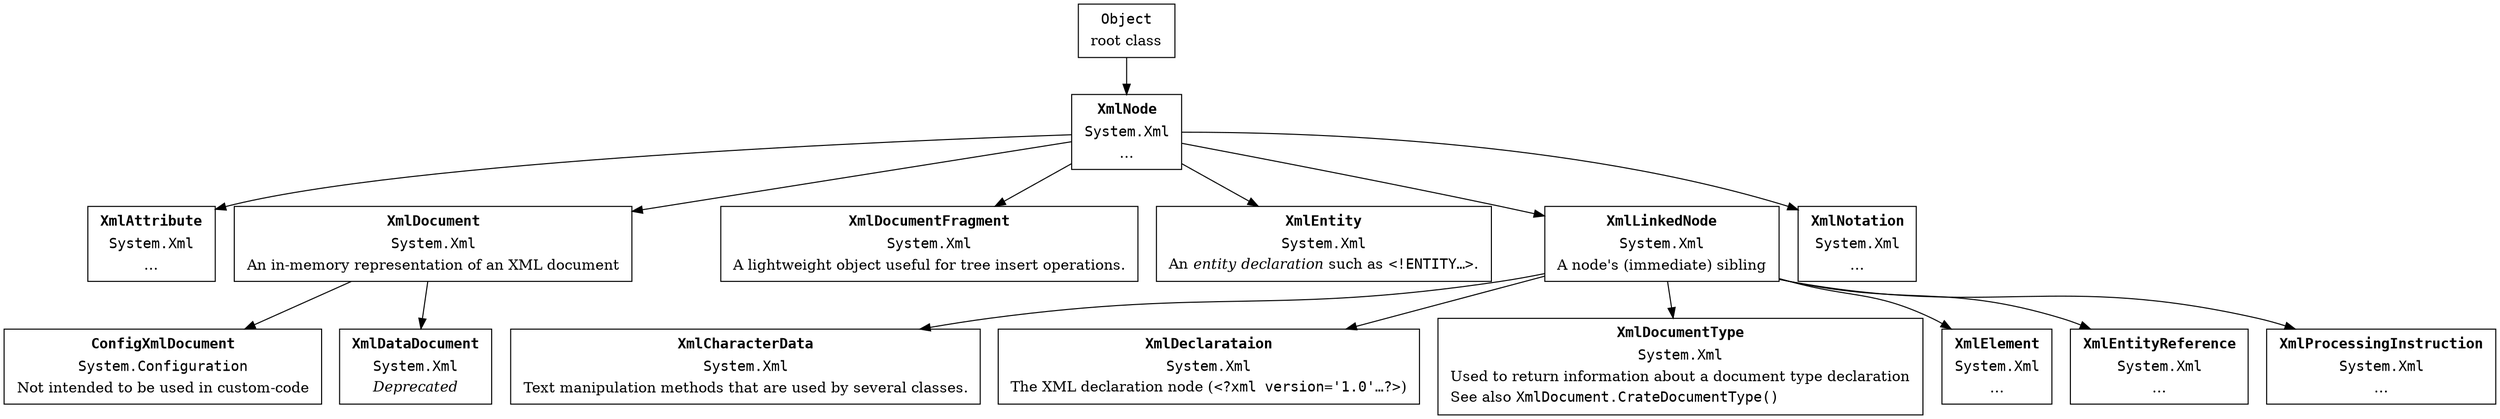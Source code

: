 digraph hierarchy {

   node [ shape=box ]

   System_Object[ label=< <table border="0"><tr><td align="text"><font face="Courier">Object</font></td></tr><tr><td align="text">root class<br align="left"/></td></tr></table> > ];

   System_Xml_XmlNode [ label=< <table border="0"> // {
        <tr><td align="text"><font face="Courier"><b>XmlNode</b></font></td></tr>
        <tr><td><font face="Courier">System.Xml</font></td></tr>
        <tr><td align="text">…</td></tr></table> > ];

   System_Object -> System_Xml_XmlNode

   System_Xml_XmlAttribute [ label=< <table border="0"> // {
        <tr><td align="text"><font face="Courier"><b>XmlAttribute</b></font></td></tr>
        <tr><td><font face="Courier">System.Xml</font></td></tr>
        <tr><td align="text">…</td></tr></table> > ];

   System_Xml_XmlDocument [ label=< <table border="0"> // {
        <tr><td align="text"><font face="Courier"><b>XmlDocument</b></font></td></tr>
        <tr><td><font face="Courier">System.Xml</font></td></tr>
        <tr><td align="text">An in-memory representation of an XML document</td></tr></table> > ];

   System_Xml_XmlDocumentFragment [ label=< <table border="0"> // {
        <tr><td align="text"><font face="Courier"><b>XmlDocumentFragment</b></font></td></tr>
        <tr><td><font face="Courier">System.Xml</font></td></tr>
        <tr><td align="text">A lightweight object useful for tree insert operations.</td></tr></table> > ];

   System_Xml_XmlEntity [ label=< <table border="0"> // {
        <tr><td align="text"><font face="Courier"><b>XmlEntity</b></font></td></tr>
        <tr><td><font face="Courier">System.Xml</font></td></tr>
        <tr><td align="text">An <i>entity declaration</i> such as <font face="Courier">&lt;!ENTITY…&gt;</font>.</td></tr></table> > ];

   System_Xml_XmlLinkedNode [ label=< <table border="0"> // {
        <tr><td align="text"><font face="Courier"><b>XmlLinkedNode</b></font></td></tr>
        <tr><td><font face="Courier">System.Xml</font></td></tr>
        <tr><td align="text">A node's (immediate) sibling</td></tr></table> > ];

   System_Xml_XmlNotation [ label=< <table border="0"> // {
        <tr><td align="text"><font face="Courier"><b>XmlNotation</b></font></td></tr>
        <tr><td><font face="Courier">System.Xml</font></td></tr>
        <tr><td align="text">…</td></tr></table> > ];

   System_Xml_XmlNode -> System_Xml_XmlAttribute
   System_Xml_XmlNode -> System_Xml_XmlDocument
   System_Xml_XmlNode -> System_Xml_XmlDocumentFragment
   System_Xml_XmlNode -> System_Xml_XmlEntity
   System_Xml_XmlNode -> System_Xml_XmlLinkedNode         // here
   System_Xml_XmlNode -> System_Xml_XmlNotation


   System_Configuration_ConfigXmlDocument [ label=< <table border="0"> // {
         <tr><td align="text"><font face="Courier"><b>ConfigXmlDocument</b></font></td></tr>
         <tr><td><font face="Courier">System.Configuration</font></td></tr>
         <tr><td align="text">Not intended to be used in custom-code</td></tr></table> > ];

   System_Xml_XmlDataDocument [ label=< <table border="0"> // {
         <tr><td align="text"><font face="Courier"><b>XmlDataDocument</b></font></td></tr>
         <tr><td><font face="Courier">System.Xml</font></td></tr>
         <tr><td align="text"><i>Deprecated</i></td></tr></table> > ];

   System_Xml_XmlDocument -> System_Configuration_ConfigXmlDocument
   System_Xml_XmlDocument -> System_Xml_XmlDataDocument



   System_Xml_XmlCharacterData [ label=< <table border="0"> // {
         <tr><td align="text"><font face="Courier"><b>XmlCharacterData</b></font></td></tr>
         <tr><td><font face="Courier">System.Xml</font></td></tr>
         <tr><td align="text">Text manipulation methods that are used by several classes.</td></tr></table> > ];

   System_Xml_XmlDeclarataion [ label=< <table border="0"> // {
         <tr><td align="text"><font face="Courier"><b>XmlDeclarataion</b></font></td></tr>
         <tr><td><font face="Courier">System.Xml</font></td></tr>
         <tr><td align="text">The XML declaration node (<font face="Courier">&lt;?xml version='1.0'…?&gt;</font>)</td></tr></table> > ];

   System_Xml_XmlDocumentType [ label=< <table border="0"> // {
         <tr><td align="text"><font face="Courier"><b>XmlDocumentType</b></font></td></tr>
         <tr><td><font face="Courier">System.Xml</font></td></tr>
         <tr><td align="left">Used to return information about a document type declaration</td></tr>
         <tr><td align="left">See also <font face="Courier">XmlDocument.CrateDocumentType()</font></td></tr>
         </table> > ];

   System_Xml_XmlElement [ label=< <table border="0"> // {
         <tr><td align="text"><font face="Courier"><b>XmlElement</b></font></td></tr>
         <tr><td><font face="Courier">System.Xml</font></td></tr>
         <tr><td align="text">…</td></tr></table> > ];

   System_Xml_XmlEntityReference [ label=< <table border="0"> // {
         <tr><td align="text"><font face="Courier"><b>XmlEntityReference</b></font></td></tr>
         <tr><td><font face="Courier">System.Xml</font></td></tr>
         <tr><td align="text">…</td></tr></table> > ];

   System_Xml_XmlProcessingInstruction [ label=< <table border="0"> // {
         <tr><td align="text"><font face="Courier"><b>XmlProcessingInstruction</b></font></td></tr>
         <tr><td><font face="Courier">System.Xml</font></td></tr>
         <tr><td align="text">…</td></tr></table> > ];

   System_Xml_XmlLinkedNode -> System_Xml_XmlCharacterData
   System_Xml_XmlLinkedNode -> System_Xml_XmlDeclarataion
   System_Xml_XmlLinkedNode -> System_Xml_XmlDocumentType
   System_Xml_XmlLinkedNode -> System_Xml_XmlElement
   System_Xml_XmlLinkedNode -> System_Xml_XmlEntityReference
   System_Xml_XmlLinkedNode -> System_Xml_XmlProcessingInstruction

//
//
//    System_ValueType [ label=< <table border="0"><tr><td align="text"><font face="Courier">ValueType</font></td></tr><tr><td>…</td></tr></table> > ];
//
//    System_Object -> System_ValueType;
//
//    System_Nullable [ label=< <table border="0"> // {
//       <tr><td align="text"><font face="Courier"><b>Nullable&lt;T&gt;</b></font></td></tr>
//       <tr><td><font face="Courier">System</font></td></tr>
//       <tr><td align="text">…</td></tr></table> > ];
//
//    System_Object -> System_Nullable // }
//
//    System_Delegate [ label=< <table border="0"> // {
//       <tr><td align="text"><font face="Courier"><b><i>Delegate</i></b></font></td></tr>
//       <tr><td><font face="Courier">System</font></td></tr>
//       <tr><td align="text">…</td></tr></table> > ];
//
//    System_Object -> System_Delegate // }
//
//    System_Reflection_Memberinfo [ label=< <table border="0"> // {
//       <tr><td align="text"><font face="Courier"><b>MemberInfo</b></font></td></tr>
//       <tr><td align="text"><font face="Courier">Reflection</font></td></tr>
//       <tr><td>…</td></tr></table> > ];
//
//    System_Object -> System_Reflection_Memberinfo; // }
//
//    System_Text_Encoding [ label=< <table border="0"> // {
//       <tr><td align="text"><font face="Courier"><b>Encoding</b></font></td></tr>
//       <tr><td align="text"><font face="Courier">System.Text</font></td></tr>
//       <tr><td align="text">$OutputEncoding<br align="left"/></td></tr></table> > ];
//
//    System_Object -> System_Text_Encoding // }
//
//    System_Environment [ label=< <table border="0"> // {
//       <tr><td align="text"><font face="Courier"><b>Environment</b></font></td></tr>
//       <tr><td align="text"><font face="Courier">System</font></td></tr>
//       <tr><td>Current environment/platform</td></tr></table> > ];
//
//    System_Object -> System_Environment; // }
//
//    System_Attribute [ label=< <table border="0"> // {
//       <tr><td align="text"><font face="Courier"><b>Attribute</b></font></td></tr>
//       <tr><td align="text"><font face="Courier">System</font></td></tr>
//       <tr><td>…</td></tr></table> > ];
//
//
//    System_Object -> System_Attribute; // }
//
//    System_Reflection_AssemblyKeyFileAttribute [ label=< <table border="0"> // {
//       <tr><td align="text"><font face="Courier"><b>AssemblyKeyFileAttribute</b></font></td></tr>
//       <tr><td align="text"><font face="Courier">System.Reflection</font></td></tr>
//       <tr><td align="text">Name of file with key pair</td></tr></table> > ];
//
//    System_Attribute -> System_Reflection_AssemblyKeyFileAttribute // }
//
//    System_Reflection_AssemblyKeyNameAttribute [ label=< <table border="0"> // {
//       <tr><td align="text"><font face="Courier"><b>AssemblyKeyNameAttribute</b></font></td></tr>
//       <tr><td align="text"><font face="Courier">System.Reflection</font></td></tr>
//       <tr><td align="text">Name of key container within CSP</td></tr></table> > ];
//
//    System_Attribute -> System_Reflection_AssemblyKeyNameAttribute // }
//
//    System_STAThreadAttribute [ label=< <table border="0"> // {
//       <tr><td align="text"><font face="Courier"><b>STAThreadAttribute</b></font></td></tr>
//       <tr><td align="text"><font face="Courier">System</font></td></tr>
//       <tr><td align="text">Application is single-threaded apartment<br align="left"/></td></tr></table> > ];
//
//
//    System_Attribute -> System_STAThreadAttribute; // }
//
//    System_MTAThreadAttribute [ label=< <table border="0"> // {
//       <tr><td align="text"><font face="Courier"><b>MTAThreadAttribute</b></font></td></tr>
//       <tr><td align="text"><font face="Courier">System</font></td></tr>
//       <tr><td align="text">Application is multi-threaded apartment<br align="left"/></td></tr></table> > ];
//
//    System_Attribute -> System_MTAThreadAttribute; // }
//
//    System_AttributeUsageAttribute [ label=< <table border="0"> // {
//       <tr><td align="text"><font face="Courier"><b>AttributeUsageAttribute</b></font></td></tr>
//       <tr><td align="text"><font face="Courier">System</font></td></tr>
//       <tr><td>How other attributes are used</td></tr></table> > ];
//
//    System_Attribute -> System_AttributeUsageAttribute // }
//
//    System_MarshalByRefObject [ label=< <table border="0"> // {
//       <tr><td align="text"><font face="Courier"><b>MarshalByRefObject</b></font></td></tr>
//       <tr><td align="text"><font face="Courier">System</font></td></tr>
//       <tr><td align="text">Access object accross<br align="left"/>application boundaries<br align="left"/></td></tr></table> > ];
//
//    System_Object -> System_MarshalByRefObject; // }
//
//    System_ComponentModel_MarshalByValueComponent [ label=< <table border="0"> // {
//       <tr><td align="text"><font face="Courier"><b>MarshalByValueComponent</b></font></td></tr>
//       <tr><td align="text"><font face="Courier">System.ComponentModel</font></td></tr>
//       <tr><td>…</td></tr></table> > ];
//
//    System_Object -> System_ComponentModel_MarshalByValueComponent // }
//
//    System_Data_Common_DataAdapter [ label=< <table border="0"> // {
//       <tr><td align="text"><font face="Courier"><b>DataAdapter</b></font></td></tr>
//       <tr><td align="text"><font face="Courier">System.Data.Common</font></td></tr>
//       <tr><td align="text">Bridge to <font face="Courier">System.Data.DataSet</font><br align="left"/></td></tr></table> > ];
//
//    System_MarshalByRefObject -> System_Data_Common_DataAdapter // }
//
//    System_Data_Common_DbDataAdapter [ label=< <table border="0"> // {
//       <tr><td align="text"><font face="Courier"><b>Db.DataAdapter</b></font></td></tr>
//       <tr><td align="text"><font face="Courier">System.Data.Common</font></td></tr>
//       <tr><td align="text">…<br align="left"/></td></tr></table> > ];
//
//    System_Data_Common_DataAdapter -> System_Data_Common_DbDataAdapter // }
//
//    System_Data_DataRelation [ label=< <table border="0"> // {
//       <tr><td align="text"><font face="Courier"><b>DataRelation</b></font></td></tr>
//       <tr><td align="text"><font face="Courier">System.Data</font></td></tr>
//       <tr><td>Parent-child relation between<br align="left"/>two <font face="Courier">DataTable</font> objects<br align="left"/></td></tr></table> > ];
//
//    System_Object -> System_Data_DataRelation // }
//
//    Microsoft_SqlServer_Server_SqlProcedureAttribute [ label=< <table border="0"> // {
//       <tr><td align="text"><font face="Courier"><b>SqlProcedureAttribute</b></font></td></tr>
//       <tr><td align="text"><font face="Courier">Microsoft.SqlServer.Server</font></td></tr>
//       <tr><td align="text">Used by Visual Studio<br align="left"/></td></tr></table> > ];
//
//    System_Attribute -> Microsoft_SqlServer_Server_SqlProcedureAttribute // }
//
//    System_DateTime [ label=< <table border="0"><tr><td align="text"><font face="Courier">DateTime</font></td></tr><tr><td>…</td></tr></table> > ];
//
//    System_Enum [ label = "Enum" ];
//
//    System_Int32 [ label = "Int32" ];
//
//    System_Void [ label = "Void" ];
//
//
//    System_Exception [ label=< <table border="0"> // {
//       <tr><td align="text"><font face="Courier"><b>Exception</b></font></td></tr>
//       <tr><td align="text"><font face="Courier">System</font></td></tr>
//       <tr><td>…</td></tr></table> > ];
//
//    System_Object -> System_Exception // }
//
//
//    System_Object -> System_Attribute; // }
//
//    System_Func [ label=< <table border="0">
//       <tr><td align="text"><font face="Courier"><b><i>Func&lt;…&gt;</i></b></font></td></tr>
//       <tr><td><font face="Courier">System</font></td></tr>
//       <tr><td align="text">…</td></tr></table> > ];
//
//    System_Delegate -> System_Func;
//
//    System_MulticastDelegate [ label=< <table border="0">
//       <tr><td align="text"><font face="Courier"><b><i>MulticastDelegate</i></b></font></td></tr>
//       <tr><td><font face="Courier">System</font></td></tr>
//       <tr><td align="text">…</td></tr></table> > ];
//
//    System_Delegate -> System_MulticastDelegate;
//
//    System_Action [ label=< <table border="0">
//       <tr><td align="text"><font face="Courier"><b><i>Action&lt;…&gt;</i></b></font></td></tr>
//       <tr><td><font face="Courier">System</font></td></tr>
//       <tr><td align="text">…</td></tr></table> > ];
//
//    System_Delegate -> System_Action;
//
//    System_EventHandler [ label=< <table border="0"> // {
//       <tr><td align="text"><font face="Courier"><b>EventHandler</b></font></td></tr>
//       <tr><td><font face="Courier">System</font></td></tr>
//       <tr><td align="text">Method that handles<br align="left"/>events without data<br align="left"/></td></tr></table> > ];
//
//    System_Delegate -> System_EventHandler // }
//
//    System_Collections_IEnumerable [ label=< <table border="0"> // {
//       <tr><td align="text"><font face="Courier"><b>IEnumerable</b></font></td></tr>
//       <tr><td><font face="Courier">System.Collections</font></td></tr>
//       <tr><td align="text">Used for the <font face="Courier">foreach</font> keyword<br align="left"/></td></tr></table> > ];
//    // }
//
//    System_Collections_IEnumerator [ label=< <table border="0">
//       <tr><td align="text"><font face="Courier"><b>IEnumerator</b></font></td></tr>
//       <tr><td><font face="Courier">System.Collections</font></td></tr>
//       <tr><td align="text">Returned by <font face="Courier">IEnumerable.GetEnumerator()</font><br align="left"/></td></tr></table> > ];
//
//    System_Collections_Generic_IEnumerable [ label=< <table border="0"> // {
//       <tr><td align="text"><font face="Courier"><b>IEnumerable&lt;T&gt;</b></font></td></tr>
//       <tr><td><font face="Courier">System.Collections.Generic</font></td></tr>
//       <tr><td align="text">…<br align="left"/></td></tr></table> > ];
//
//    System_Collections_IEnumerable -> System_Collections_Generic_IEnumerable // }
//
//    System_Collections_Specialized_NameObjectCollectionBase [ label=< <table border="0"> // {
//       <tr><td align="text"><font face="Courier"><b><i>NameObjectCollectionBase</i></b></font></td></tr>
//       <tr><td><font face="Courier">System.Collections.Specialized</font></td></tr>
//       <tr><td align="text">Abstract base class for string-key<br align="left"/>object-value pairs<br align="left"/></td></tr></table> > ];
//
//    System_Object -> System_Collections_Specialized_NameObjectCollectionBase // }
//
//    System_Collections_Specialized_NameObjectCollection [ label=< <table border="0"> // {
//       <tr><td align="text"><font face="Courier"><b>NameObjectCollection</b></font></td></tr>
//       <tr><td><font face="Courier">System.Collections.Specialized</font></td></tr>
//       <tr><td align="text">…<br align="left"/></td></tr> </table> > ]
//
//    System_Collections_Specialized_NameObjectCollectionBase -> System_Collections_Specialized_NameObjectCollection // }
//
//    System_Net_WebHeaderCollection [ label=< <table border="0"> // {
//       <tr><td align="text"><font face="Courier"><b>WebHeaderCollection</b></font></td></tr>
//       <tr><td><font face="Courier">System.Net</font></td></tr>
//       <tr><td align="text">…<br align="left"/></td></tr> </table> > ]
//
//   System_Collections_Specialized_NameObjectCollection -> System_Net_WebHeaderCollection // }
//
//    System_Reflection_TypeInfo [ label=< <table border="0"> // {
//       <tr><td align="text"><font face="Courier"><b>TypeInfo</b></font></td></tr>
//       <tr><td><font face="Courier">System.Reflection</font></td></tr>
//       <tr><td align="text">Abstract class<br align="left"/></td></tr></table> > ];
//
//    System_Type -> System_Reflection_TypeInfo; // }
//
//    System_Reflection_TypeDelegator [ label=< <table border="0">
//       <tr><td align="text"><font face="Courier"><b>TypeDelegator</b></font></td></tr>
//       <tr><td align="text"><font face="Courier">System.Reflection</font></td></tr>
//       <tr><td>…</td></tr></table> > ];
//
//    System_Reflection_Emit_TypeBuilder [ label=< <table border="0">
//       <tr><td align="text"><font face="Courier"><b>TypeBuilder</b></font></td></tr>
//       <tr><td align="text"><font face="Courier">System.Reflection.Emit</font></td></tr>
//       <tr><td align="text">Define and create new<br align="left"/>classes/instances at runtime<br align="left"/></td></tr>
//    </table> > ];
//
//    System_Reflection_Emit_GenericTypeParameterBuilderClass [ label=< <table border="0">
//       <tr><td align="text"><font face="Courier"><b>GenericParameterBuilderClass</b></font></td></tr>
//       <tr><td align="text"><font face="Courier">System.Reflection.Emit</font></td></tr>
//       <tr><td align="text">…<br align="left"/>…<br align="left"/></td></tr>
//    </table> > ];
//
//    System_Reflection_Emit_EnumBuilder [ label=< <table border="0">
//       <tr><td align="text"><font face="Courier"><b>EnumBuilder</b></font></td></tr>
//       <tr><td align="text"><font face="Courier">System.Reflection.Emit</font></td></tr>
//       <tr><td align="text">…<br align="left"/>…<br align="left"/></td></tr>
//    </table> > ];
//
//    System_Type [ label=< <table border="0">
//       <tr><td align="text"><font face="Courier"><b>Type</b></font></td></tr>
//       <tr><td align="text"><font face="Courier">System</font></td></tr>
//       <tr><td>…</td></tr></table> > ];
//
//
//    System_Text_EncodingNLS [ label=< <table border="0">
//       <tr><td align="text"><font face="Courier"><b>EncodingNLS</b></font></td></tr>
//       <tr><td align="text"><font face="Courier">System.Text</font></td></tr>
//       <tr><td>…</td></tr></table> > ];
//
//    System_Text_Encoding -> System_Text_EncodingNLS
//
//    System_Text_BaseCodePageEncoding [ label=< <table border="0">
//       <tr><td align="text"><font face="Courier"><b>BaseCodePageEncoding</b></font></td></tr>
//       <tr><td align="text"><font face="Courier">System.Text</font></td></tr>
//       <tr><td>…</td></tr></table> > ];
//
//    System_Text_EncodingNLS -> System_Text_BaseCodePageEncoding
//
//    System_Text_SBSCCodePageEncoding [ label=< <table border="0">
//       <tr><td align="text"><font face="Courier"><b>SBSCCodePageEncoding</b></font></td></tr>
//       <tr><td align="text"><font face="Courier">System.Text</font></td></tr>
//       <tr><td align="text">[System.Console]::Encoding</td></tr></table> > ];
//
//    System_Text_BaseCodePageEncoding -> System_Text_SBSCCodePageEncoding
//
//    System_Type -> System_Reflection_TypeDelegator;
//    System_Type -> System_Reflection_Emit_TypeBuilder;
//    System_Type -> System_Reflection_Emit_GenericTypeParameterBuilderClass;
//    System_Type -> System_Reflection_Emit_EnumBuilder;
//
//
//
//
//    System_DefaultPropertyAttribute [ label=< <table border="0">
//       <tr><td align="text"><font face="Courier"><b>DefaultPropertyAttribute</b></font></td></tr>
//       <tr><td align="text"><font face="Courier">System.ComponentModel</font></td></tr>
//       <tr><td>…</td></tr></table> > ];
//
//
//
//
//
//    System_Data_DataTable [ label=< <table border="0">
//       <tr><td align="text"><font face="Courier"><b>DataTable</b></font></td></tr>
//       <tr><td align="text"><font face="Courier">System.Data</font></td></tr>
//       <tr><td>In-memory cache of data<br align="left"/></td></tr></table> > ];
//
//    System_ComponentModel_MarshalByValueComponent-> System_Data_DataTable;
//
//
//    System_Web_UI_WebControls_WebControl [ label=< <table border="0">
//       <tr><td align="text"><font face="Courier"><b>WebControl</b></font></td></tr>
//       <tr><td align="text"><font face="Courier">System.Web.UI.WebControls</font></td></tr>
//       <tr><td>…<br align="left"/>…</td></tr></table> > ];
//
//    System_Web_UI_Control -> System_Web_UI_WebControls_WebControl
//
//    System_Windows_Forms_Control [ label=< <table border="0"> // {
//       <tr><td align="text"><font face="Courier"><b>Control</b></font></td></tr>
//       <tr><td align="text"><font face="Courier">System.Windows.Forms</font></td></tr>
//       <tr><td>Controls such as buttons etc.<br align="left"/></td></tr></table> > ];
//
//    System_ComponentModel_Component -> System_Windows_Forms_Control // }
//
//    System_Windows_Forms_ScrollableControl [ label=< <table border="0"> // {
//       <tr><td align="text"><font face="Courier"><b>ScrollableControl</b></font></td></tr>
//       <tr><td align="text"><font face="Courier">System.Windows.Forms</font></td></tr>
//       <tr><td align="text">Auto-scrolling controls<br align="left"/></td></tr></table> > ];
//
//    System_Windows_Forms_Control -> System_Windows_Forms_ScrollableControl // }
//
//    System_Windows_Forms_ContainerControl [ label=< <table border="0"> // {
//       <tr><td align="text"><font face="Courier"><b>ContainerControl</b></font></td></tr>
//       <tr><td align="text"><font face="Courier">System.Windows.Forms</font></td></tr>
//       <tr><td align="text">Container for controls<br align="left"/>Provides focus management<br align="left"/></td></tr></table> > ];
//
//    System_Windows_Forms_ScrollableControl -> System_Windows_Forms_ContainerControl // }
//
//    System_Windows_Forms_Form [ label=< <table border="0"> // {
//       <tr><td align="text"><font face="Courier"><b>Form</b></font></td></tr>
//       <tr><td align="text"><font face="Courier">System.Windows.Forms</font></td></tr>
//       <tr><td align="text">Window or Dialog for<br align="left"/>application's GUI<br align="left"/></td></tr></table> > ];
//
//    System_Windows_Forms_ContainerControl -> System_Windows_Forms_Form // }
//
//    System_Data_DataSet [ label=< <table border="0">
//       <tr><td align="text"><font face="Courier"><b>DataSet</b></font></td></tr>
//       <tr><td align="text"><font face="Courier">System.Data</font></td></tr>
//       <tr><td>In-memory data table</td></tr></table> > ];
//
//    System_ComponentModel_MarshalByValueComponent-> System_Data_DataSet;
//
//    System_Management_Automation_PSObject [ label=< <table border="0"> // {
//       <tr><td align="text"><font face="Courier"><b>PSObject</b></font></td></tr>
//       <tr><td align="text"><font face="Courier">System.Management.Automation</font></td></tr>
//       <tr><td>…</td></tr></table> > ];
//
//    System_Object -> System_Management_Automation_PSObject; // }
//
//    System_Management_Automation_InformationalRecord [ label=< <table border="0"> // {
//       <tr><td align="text"><font face="Courier"><b>InformationalRecord</b></font></td></tr>
//       <tr><td align="text"><font face="Courier">System.Management.Automation</font></td></tr>
//       <tr><td align="text">Base class for items<br align="left"/>in <font face="Courier">PSInformationalBuffers<br align="left"/></font></td></tr></table> > ];
//
//    System_Object -> System_Management_Automation_InformationalRecord; // }
//
//    System_Management_Automation_PSVariable [ label=< <table border="0">
//       <tr><td align="text"><font face="Courier"><b>PSVariable</b></font></td></tr>
//       <tr><td align="text"><font face="Courier">System.Management.Automation</font></td></tr>
//       <tr><td align="text">…<br align="left"/></td></tr></table> > ];
//
//    System_Object -> System_Management_Automation_PSVariable
//
//    System_Management_Automation_CommandInfo [ label=< <table border="0"> // {
//       <tr><td align="text"><font face="Courier"><b>CommandInfo</b></font></td></tr>
//       <tr><td align="text"><font face="Courier">System.Management.Automation</font></td></tr>
//       <tr><td>…</td></tr></table> > ];
//
//    System_Object -> System_Management_Automation_CommandInfo // }
//
//    System_Management_Automation_FunctionInfo [ label=< <table border="0"> // {
//       <tr><td align="text"><font face="Courier"><b>FunctionInfo</b></font></td></tr>
//       <tr><td align="text"><font face="Courier">System.Management.Automation</font></td></tr>
//       <tr><td>…</td></tr></table> > ];
//
//    System_Management_Automation_CommandInfo -> System_Management_Automation_FunctionInfo // }
//
//    System_Management_Automation_CmdletInfo [ label=< <table border="0"> // {
//       <tr><td align="text"><font face="Courier"><b>CmdletInfo</b></font></td></tr>
//       <tr><td align="text"><font face="Courier">System.Management.Automation</font></td></tr>
//       <tr><td>…</td></tr></table> > ];
//
//    System_Management_Automation_CommandInfo -> System_Management_Automation_CmdletInfo // }
//
//    System_Web_UI_Control [ label=< <table border="0">
//       <tr><td align="text"><font face="Courier"><b>Control</b></font></td></tr>
//       <tr><td align="text"><font face="Courier">System.Web.UI</font></td></tr>
//       <tr><td>…<br align="left"/>ASP.NET server controls</td></tr></table> > ];
//
//    System_Object -> System_Web_UI_Control
//
//    System_Management_Automation_AliasInfo [ label=< <table border="0">
//       <tr><td align="text"><font face="Courier"><b>AliasInfo</b></font></td></tr>
//       <tr><td align="text"><font face="Courier">System.Management.Automation</font></td></tr>
//       <tr><td>…</td></tr></table> > ];
//
//    System_Management_Automation_CommandInfo -> System_Management_Automation_AliasInfo
//
//    System_Management_Automation_PSCustomObject [ label=< <table border="0">
//       <tr><td align="text"><font face="Courier"><b>PSCustomObject</b></font></td></tr>
//       <tr><td align="text"><font face="Courier">System.Management.Automation</font></td></tr>
//       <tr><td>…</td></tr></table> > ];
//
//    System_Management_Automation_Internal_CmdletMetadataAttribute [ label=< <table border="0"> // {
//       <tr><td align="text"><font face="Courier"><b>CmdletMetadataAttribute</b></font></td></tr>
//       <tr><td align="text"><font face="Courier">System.Management.Automation.Internal</font></td></tr>
//       <tr><td>…</td></tr></table> > ];
//
//    System_Attribute -> System_Management_Automation_Internal_CmdletMetadataAttribute // }
//
//    System_Management_Automation_CmdletCommonMetadataAttribute [ label=< <table border="0"> // {
//       <tr><td align="text"><font face="Courier"><b>CmdletCommonMetadataAttribute</b></font></td></tr>
//       <tr><td align="text"><font face="Courier">System.Management.Automation</font></td></tr>
//       <tr><td>…</td></tr></table> > ];
//
//    System_Management_Automation_Internal_CmdletMetadataAttribute -> System_Management_Automation_CmdletCommonMetadataAttribute // }
//
//    System_Management_Automation_CmdletBindingAttribute [ label=< <table border="0"> // {
//       <tr><td align="text"><font face="Courier"><b>CmdletBindingAttribute</b></font></td></tr>
//       <tr><td align="text"><font face="Courier">System.Management.Automation</font></td></tr>
//       <tr><td align="text">cmdlet parameter binding<br align="left"/>rather than script parameter binding<br align="left"/></td></tr></table> > ];
//
//    System_Management_Automation_CmdletCommonMetadataAttribute -> System_Management_Automation_CmdletBindingAttribute // }
//
//    System_ComponentModel_Component [ label=< <table border="0"> // {
//       <tr><td align="text"><font face="Courier"><b>Component</b></font></td></tr>
//       <tr><td align="text"><font face="Courier">System.ComponentModel</font></td></tr>
//       <tr><td align="text">Base implementation for <font face="monospace">IComponent</font><br align="left"/>Enables object sharing between applications<br align="left"/></td></tr></table> > ];
//
//    System_MarshalByRefObject -> System_ComponentModel_Component // }
//
//    System_Diagnosticts_Process [ label=< <table border="0"> // {
//       <tr><td align="text"><font face="Courier"><b>Process</b></font></td></tr>
//       <tr><td align="text"><font face="Courier">System.Diagnostics</font></td></tr>
//       <tr><td>…</td></tr></table> > ];
//
//    System_ComponentModel_Component -> System_Diagnosticts_Process // }
//
//    System_Data_Common_DbConnection [ label=< <table border="0">
//       <tr><td align="text"><font face="Courier"><b>DbConnection</b></font></td></tr>
//       <tr><td align="text"><font face="Courier">System.Data.Common</font></td></tr>
//       <tr><td>Base class for DB connections</td></tr></table> > ];
//
//    System_Data_Common_DbCommand [ label=< <table border="0">
//       <tr><td align="text"><font face="Courier"><b>DbCommand</b></font></td></tr>
//       <tr><td align="text"><font face="Courier">System.Data.Common</font></td></tr>
//       <tr><td>SQL statement or stored procedure</td></tr></table> > ];
//
//    System_IO_Stream [ label=< <table border="0"> // {
//       <tr><td align="text"><font face="Courier"><b>Stream</b></font></td></tr>
//       <tr><td align="text"><font face="Courier">System.IO</font></td></tr>
//       <tr><td></td></tr></table> > ];
//
//    System_MarshalByRefObject -> System_IO_Stream // }
//
//    System_IO_FileStream [ label=< <table border="0"> // {
//       <tr><td align="text"><font face="Courier"><b>FileStream</b></font></td></tr>
//       <tr><td align="text"><font face="Courier">System.IO</font></td></tr>
//       <tr><td></td></tr></table> > ];
//
//    System_IO_Stream -> System_IO_FileStream // }
//
//    System_IO_TextReader [ label=< <table border="0"> // {
//       <tr><td align="text"><font face="Courier"><b><i>TextReader</i></b></font></td></tr>
//       <tr><td align="text"><font face="Courier">System.IO</font></td></tr>
//       <tr><td></td></tr></table> > ];
//
//    System_MarshalByRefObject -> System_IO_TextReader // }
//
//    System_IO_StreamReader [ label=< <table border="0"> // {
//       <tr><td align="text"><font face="Courier"><b>StreamReader</b></font></td></tr>
//       <tr><td align="text"><font face="Courier">System.IO</font></td></tr>
//       <tr><td></td></tr></table> > ];
//
//    System_IO_TextReader -> System_IO_StreamReader // }
//
//    System_IO_FileSystemInfo [ label=< <table border="0">
//       <tr><td align="text"><font face="Courier"><b>FileSystemInfo</b></font></td></tr>
//       <tr><td align="text"><font face="Courier">System.IO</font></td></tr>
//       <tr><td></td></tr></table> > ];
//
//    System_MarshalByRefObject -> System_IO_FileSystemInfo
//
//    System_IO_DirectoryInfo [ label=< <table border="0">
//       <tr><td align="text"><font face="Courier"><b>DirectoryInfo</b></font></td></tr>
//       <tr><td align="text"><font face="Courier">System.IO</font></td></tr>
//       <tr><td></td></tr></table> > ];
//
//    System_IO_FileSystemInfo -> System_IO_DirectoryInfo
//
//    System_IO_FileInfo [ label=< <table border="0">
//       <tr><td align="text"><font face="Courier"><b>FileInfo</b></font></td></tr>
//       <tr><td align="text"><font face="Courier">System.IO</font></td></tr>
//       <tr><td></td></tr></table> > ];
//
//    System_IO_FileSystemInfo -> System_IO_FileInfo
//
//    System_Data_Common_DbDataReader [ label=< <table border="0">
//       <tr><td align="text"><font face="Courier"><b>DbDataReader</b></font></td></tr>
//       <tr><td align="text"><font face="Courier">System.Data.Common</font></td></tr>
//       <tr><td align="text">Read forward-only rows<br align="left"/>from data source<br align="left"/></td></tr></table> > ];
//
//    System_MarshalByRefObject -> System_Data_Common_DbDataReader
//
//    System_Data_DataTableReader [ label=< <table border="0">
//       <tr><td align="text"><font face="Courier"><b>DataTableReader</b></font></td></tr>
//       <tr><td align="text"><font face="Courier">System.Data</font></td></tr>
//       <tr><td align="text">…<br align="left"/></td></tr></table> > ];
//
//    System_Data_Common_DbDataReader -> System_Data_DataTableReader
//
//    System_Net_WebRequest [ label=< <table border="0">
//       <tr><td align="text"><font face="Courier"><b><i>WebRequest</i></b></font></td></tr>
//       <tr><td align="text"><font face="Courier">System.Net</font></td></tr>
//       <tr><td align="text">URI requests</td></tr></table> > ];
//
//    System_MarshalByRefObject -> System_Net_WebRequest
//
//    System_Net_WebResponse [ label=< <table border="0">
//       <tr><td align="text"><font face="Courier"><b><i>WebResponse</i></b></font></td></tr>
//       <tr><td align="text"><font face="Courier">System.Net</font></td></tr>
//       <tr><td align="text">…</td></tr></table> > ];
//
//    System_MarshalByRefObject -> System_Net_WebResponse
//
//    System_Net_HttpWebResponse [ label=< <table border="0">
//       <tr><td align="text"><font face="Courier"><b>HttpWebResponse</b></font></td></tr>
//       <tr><td align="text"><font face="Courier">System.Net</font></td></tr>
//       <tr><td align="text">…</td></tr></table> > ];
//
//    System_Net_WebResponse -> System_Net_HttpWebResponse
//
//    System_Net_HttpWebRequest [ label=< <table border="0">
//       <tr><td align="text"><font face="Courier"><b>HttpWebRequest</b></font></td></tr>
//       <tr><td align="text"><font face="Courier">System.Net</font></td></tr>
//       <tr><td align="text">HTTP requests</td></tr></table> > ];
//
//    System_Net_WebRequest -> System_Net_HttpWebRequest
//
//    Oracle_DataAccess_Client_OracleConnection [ label=< <table border="0">
//       <tr><td align="text"><font face="Courier"><b>OracleConnection</b></font></td></tr>
//       <tr><td align="text"><font face="Courier">Oracle.DataAccess.Client</font></td></tr>
//       <tr><td></td></tr></table> > ];
//
//    Oracle_ManagedDataAccess_Client_OracleConnection [ label=< <table border="0">
//       <tr><td align="text"><font face="Courier"><b>OracleConnection</b></font></td></tr>
//       <tr><td align="text"><font face="Courier">Oracle.ManagedDataAccess.Client</font></td></tr>
//       <tr><td></td></tr></table> > ];
//
//    Oracle_ManagedDataAccess_Client_OracleCommand [ label=< <table border="0">
//       <tr><td align="text"><font face="Courier"><b>OracleCommand</b></font></td></tr>
//       <tr><td align="text"><font face="Courier">Oracle.ManagedDataAccess.Client</font></td></tr>
//       <tr><td></td></tr></table> > ];
//
//    Oracle_ManagedDataAccess_Client_OracleDataReader [ label=< <table border="0">
//       <tr><td align="text"><font face="Courier"><b>OracleDataReader</b></font></td></tr>
//       <tr><td align="text"><font face="Courier">Oracle.ManagedDataAccess.Client</font></td></tr>
//       <tr><td></td></tr></table> > ];
//
//    System_Data_Common_DbDataReader -> Oracle_ManagedDataAccess_Client_OracleDataReader
//
//    System_Management_Automation_Cmdlet [ label=< <table border="0">
//       <tr><td align="text"><font face="Courier"><b>Cmdlet</b></font></td></tr>
//       <tr><td align="text"><font face="Courier">System.Management.Automation</font></td></tr>
//       <tr><td align="text">Base class for all PowerShell cmdLets<br align="left"/></td></tr></table> > ];
//
//    System_Management_Automation_PSCmdlet [ label=< <table border="0">
//       <tr><td align="text"><font face="Courier"><b>PSCmdlet</b></font></td></tr>
//       <tr><td align="text"><font face="Courier">System.Management.Automation</font></td></tr>
//       <tr><td align="text">…<br align="left"/></td></tr></table> > ];
//
//
//    System_Management_Automation_Internal_InternalCommand [ label=< <table border="0">
//       <tr><td align="text"><font face="Courier"><b>InternalCommand</b></font></td></tr>
//       <tr><td align="text"><font face="Courier">System.Management.Automation.Internal</font></td></tr>
//       <tr><td>…</td></tr></table> > ];
//
//     System_AppDomain [ label=< <table border="0">
//                             <tr><td align="text"><font face="Courier">AppDomain</font></td></tr>
//                             <tr><td>Application Domain</td></tr></table> > ];
//
//    Microsoft_PowerShell_Commands_ByteCollection [ label=< <table border="0">
//       <tr><td align="text"><font face="Courier"><b>ByteCollection</b></font></td></tr>
//       <tr><td align="text"><font face="Courier">Microsoft.PowerShell.Commands</font></td></tr>
//       <tr><td>…</td></tr></table> > ];
//
//    System_Object -> Microsoft_PowerShell_Commands_ByteCollection
//
//
//    System_CLSCompliantAttribute [ label = "CLSCompliantAttribute" ];
//
//    System_ValueType -> System_Enum;
//    System_ValueType -> System_DateTime;
//
//    System_ValueType -> System_Int32;
//
//    System_ValueType -> System_Void;
//
//
//
//    System_Attribute -> System_CLSCompliantAttribute;
//    System_Attribute -> System_DefaultPropertyAttribute;
//
//    System_Reflection_Memberinfo -> System_Type;
//
//    System_RuntimeType [ label=< <table border="0"><tr><td align="text"><font face="Courier">RuntimeType</font></td></tr><tr><td>Not documented?</td></tr></table> > ];
//    System_Reflection_TypeInfo -> System_RuntimeType;
//
//
//    System_Runtime_ConstrainedExecution_CriticalFinalizerObject [ label=< <table border="0"> // {
//       <tr><td align="text"><font face="Courier"><b>CriticalFinalizerObject</b></font></td></tr>
//       <tr><td align="text"><font face="Courier">System.Runtime.ConstrainedExecution</font></td></tr>
//       <tr><td align="text">Mark finalization code in derived<br align="left"/>as critical.<br align="left"/></td></tr></table> > ];
//
//    System_Object -> System_Runtime_ConstrainedExecution_CriticalFinalizerObject // }
//
//    System_Threading_Thread[ label=< <table border="0"> // {
//       <tr><td align="text"><font face="Courier"><b>Thread</b></font></td></tr>
//       <tr><td align="text"><font face="Courier">System.Threading</font></td></tr>
//       <tr><td align="text">Create and control a thread<br align="left"/></td></tr></table> > ];
//
//    System_Runtime_ConstrainedExecution_CriticalFinalizerObject -> System_Threading_Thread // }
//
//
//    System_Object -> System_Management_Automation_PSCustomObject;
//
//
//   System_MarshalByRefObject -> System_AppDomain;
//
//   System_Object -> System_Management_Automation_Internal_InternalCommand
//   System_Management_Automation_Internal_InternalCommand -> System_Management_Automation_Cmdlet
//   System_Management_Automation_Cmdlet -> System_Management_Automation_PSCmdlet
//
//   System_ComponentModel_Component -> System_Data_Common_DbConnection
//   System_Data_Common_DbConnection -> Oracle_DataAccess_Client_OracleConnection
//   System_Data_Common_DbConnection -> Oracle_ManagedDataAccess_Client_OracleConnection
//
//   System_ComponentModel_Component -> System_Data_Common_DbCommand
//   System_Data_Common_DbCommand -> Oracle_ManagedDataAccess_Client_OracleCommand

}
